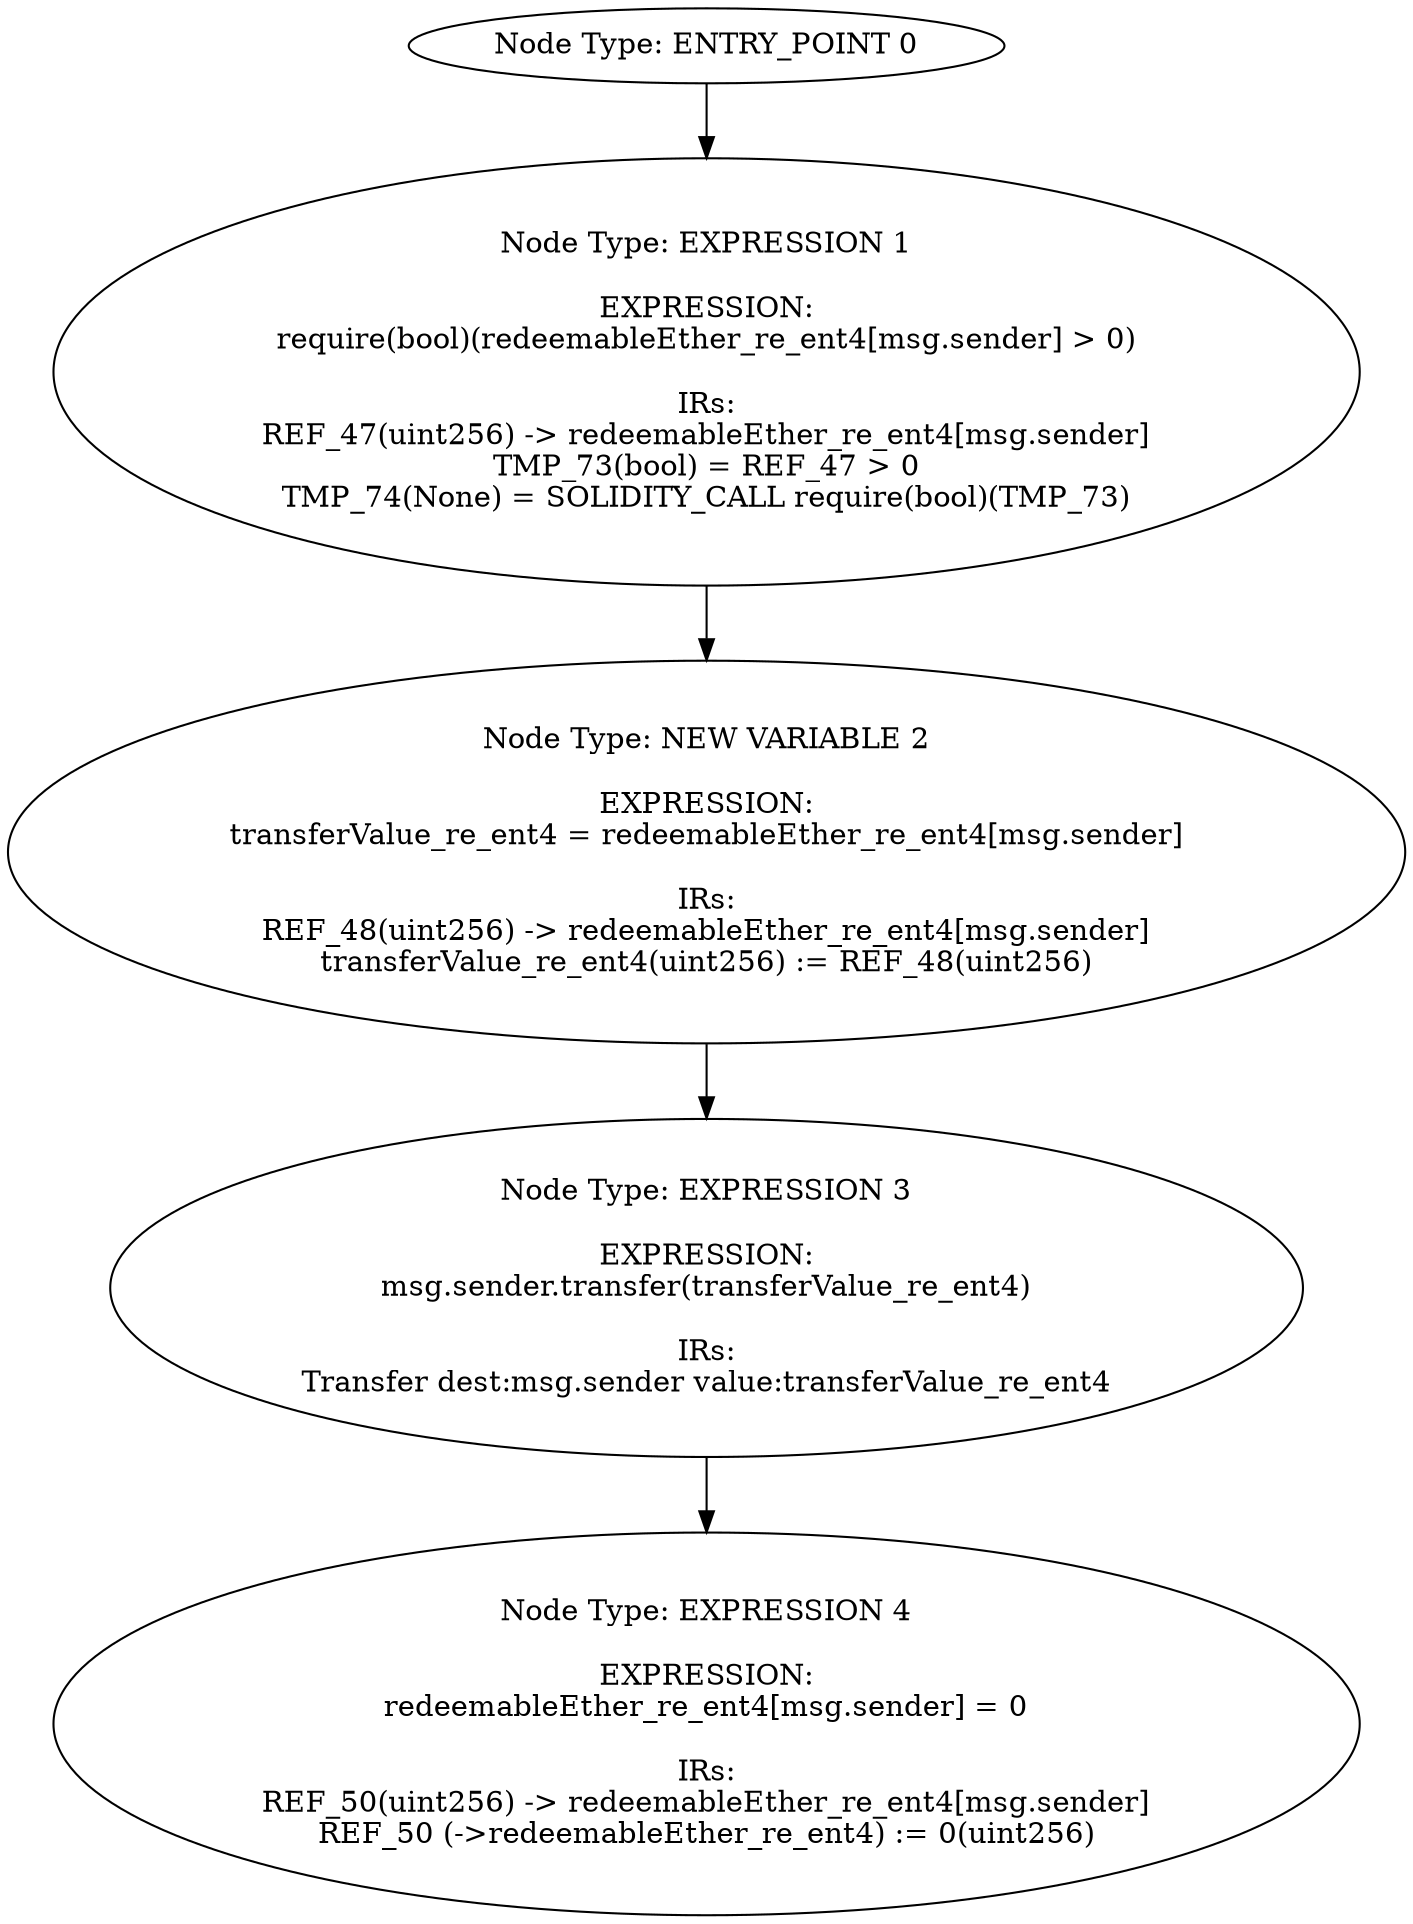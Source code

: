 digraph{
0[label="Node Type: ENTRY_POINT 0
"];
0->1;
1[label="Node Type: EXPRESSION 1

EXPRESSION:
require(bool)(redeemableEther_re_ent4[msg.sender] > 0)

IRs:
REF_47(uint256) -> redeemableEther_re_ent4[msg.sender]
TMP_73(bool) = REF_47 > 0
TMP_74(None) = SOLIDITY_CALL require(bool)(TMP_73)"];
1->2;
2[label="Node Type: NEW VARIABLE 2

EXPRESSION:
transferValue_re_ent4 = redeemableEther_re_ent4[msg.sender]

IRs:
REF_48(uint256) -> redeemableEther_re_ent4[msg.sender]
transferValue_re_ent4(uint256) := REF_48(uint256)"];
2->3;
3[label="Node Type: EXPRESSION 3

EXPRESSION:
msg.sender.transfer(transferValue_re_ent4)

IRs:
Transfer dest:msg.sender value:transferValue_re_ent4"];
3->4;
4[label="Node Type: EXPRESSION 4

EXPRESSION:
redeemableEther_re_ent4[msg.sender] = 0

IRs:
REF_50(uint256) -> redeemableEther_re_ent4[msg.sender]
REF_50 (->redeemableEther_re_ent4) := 0(uint256)"];
}
